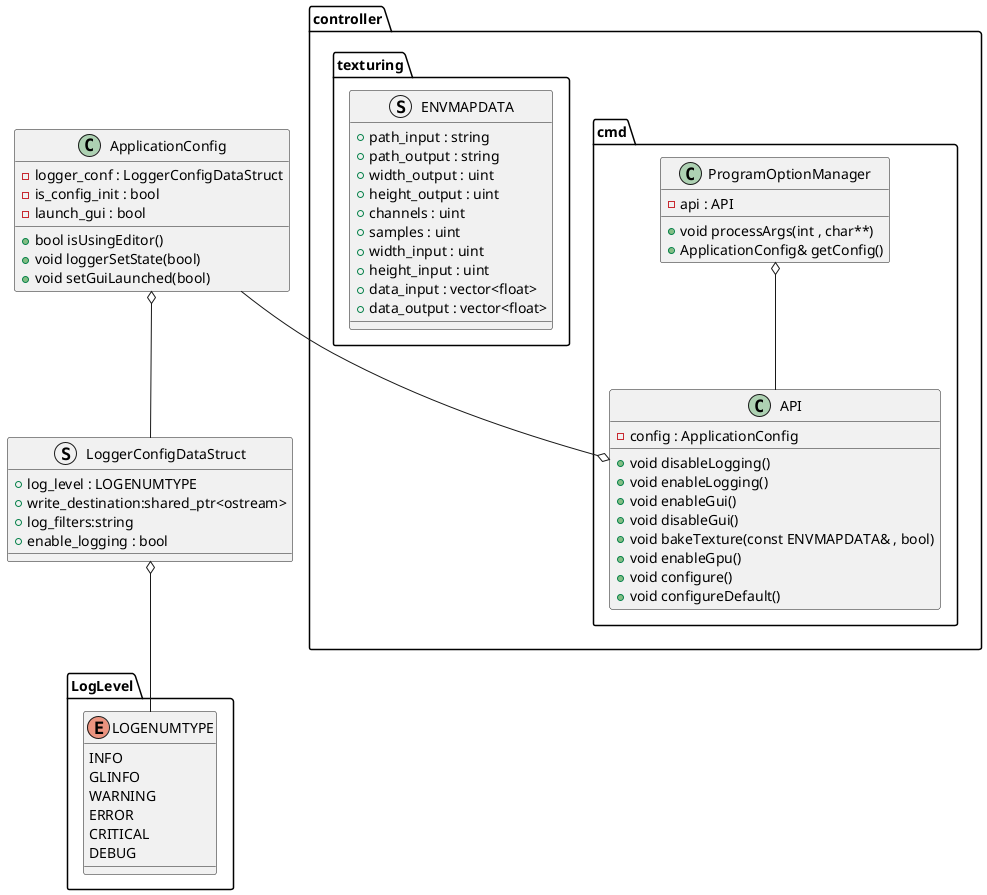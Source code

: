 @startuml
'https://plantuml.com/class-diagram

namespace controller{
namespace cmd{
    class API{
        - config : ApplicationConfig
        + void disableLogging()
        + void enableLogging()
        + void enableGui()
        + void disableGui()
        + void bakeTexture(const ENVMAPDATA& , bool)
        + void enableGpu()
        + void configure()
        + void configureDefault()
    }


    class ProgramOptionManager{
        - api : API
        + void processArgs(int , char**)
        + ApplicationConfig& getConfig()
    }
}

    namespace texturing{
        struct ENVMAPDATA{
            + path_input : string
            + path_output : string
            + width_output : uint
            + height_output : uint
            + channels : uint
            + samples : uint
            + width_input : uint
            + height_input : uint
            + data_input : vector<float>
            + data_output : vector<float>
        }
    }
}

namespace LogLevel{
    enum LOGENUMTYPE{
        INFO
        GLINFO
        WARNING
        ERROR
        CRITICAL
        DEBUG
    }
}


class ApplicationConfig{
    - logger_conf : LoggerConfigDataStruct
    + bool isUsingEditor()
    + void loggerSetState(bool)
    + void setGuiLaunched(bool)
    - is_config_init : bool
    - launch_gui : bool
}


struct LoggerConfigDataStruct{
    + log_level : LOGENUMTYPE
    + write_destination:shared_ptr<ostream>
    + log_filters:string
    + enable_logging : bool
}

ProgramOptionManager o-- API
ApplicationConfig --o API
LoggerConfigDataStruct o-- LOGENUMTYPE
ApplicationConfig o-- LoggerConfigDataStruct

@enduml